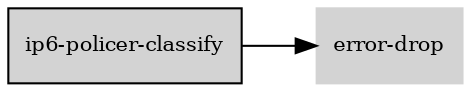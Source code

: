 digraph "ip6_policer_classify_subgraph" {
  rankdir=LR;
  node [shape=box, style=filled, fontsize=10, color=lightgray, fontcolor=black, fillcolor=lightgray];
  "ip6-policer-classify" [color=black, fontcolor=black, fillcolor=lightgray];
  edge [fontsize=8];
  "ip6-policer-classify" -> "error-drop";
}
